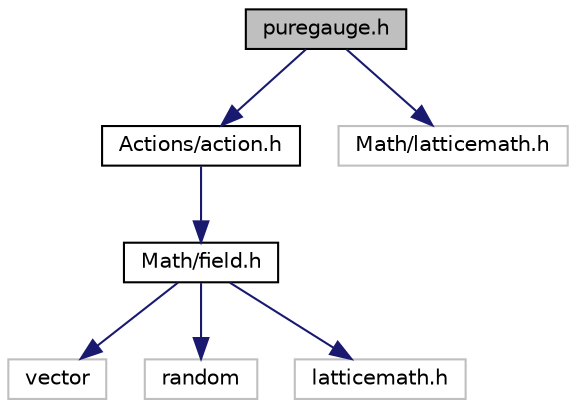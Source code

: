 digraph "puregauge.h"
{
 // INTERACTIVE_SVG=YES
  edge [fontname="Helvetica",fontsize="10",labelfontname="Helvetica",labelfontsize="10"];
  node [fontname="Helvetica",fontsize="10",shape=record];
  Node1 [label="puregauge.h",height=0.2,width=0.4,color="black", fillcolor="grey75", style="filled", fontcolor="black"];
  Node1 -> Node2 [color="midnightblue",fontsize="10",style="solid",fontname="Helvetica"];
  Node2 [label="Actions/action.h",height=0.2,width=0.4,color="black", fillcolor="white", style="filled",URL="$d7/d61/action_8h.html",tooltip="Contains the definition of the Action prototype. "];
  Node2 -> Node3 [color="midnightblue",fontsize="10",style="solid",fontname="Helvetica"];
  Node3 [label="Math/field.h",height=0.2,width=0.4,color="black", fillcolor="white", style="filled",URL="$d5/d5a/field_8h.html",tooltip="Contains the definition of the Field class. "];
  Node3 -> Node4 [color="midnightblue",fontsize="10",style="solid",fontname="Helvetica"];
  Node4 [label="vector",height=0.2,width=0.4,color="grey75", fillcolor="white", style="filled"];
  Node3 -> Node5 [color="midnightblue",fontsize="10",style="solid",fontname="Helvetica"];
  Node5 [label="random",height=0.2,width=0.4,color="grey75", fillcolor="white", style="filled"];
  Node3 -> Node6 [color="midnightblue",fontsize="10",style="solid",fontname="Helvetica"];
  Node6 [label="latticemath.h",height=0.2,width=0.4,color="grey75", fillcolor="white", style="filled"];
  Node1 -> Node7 [color="midnightblue",fontsize="10",style="solid",fontname="Helvetica"];
  Node7 [label="Math/latticemath.h",height=0.2,width=0.4,color="grey75", fillcolor="white", style="filled"];
}
